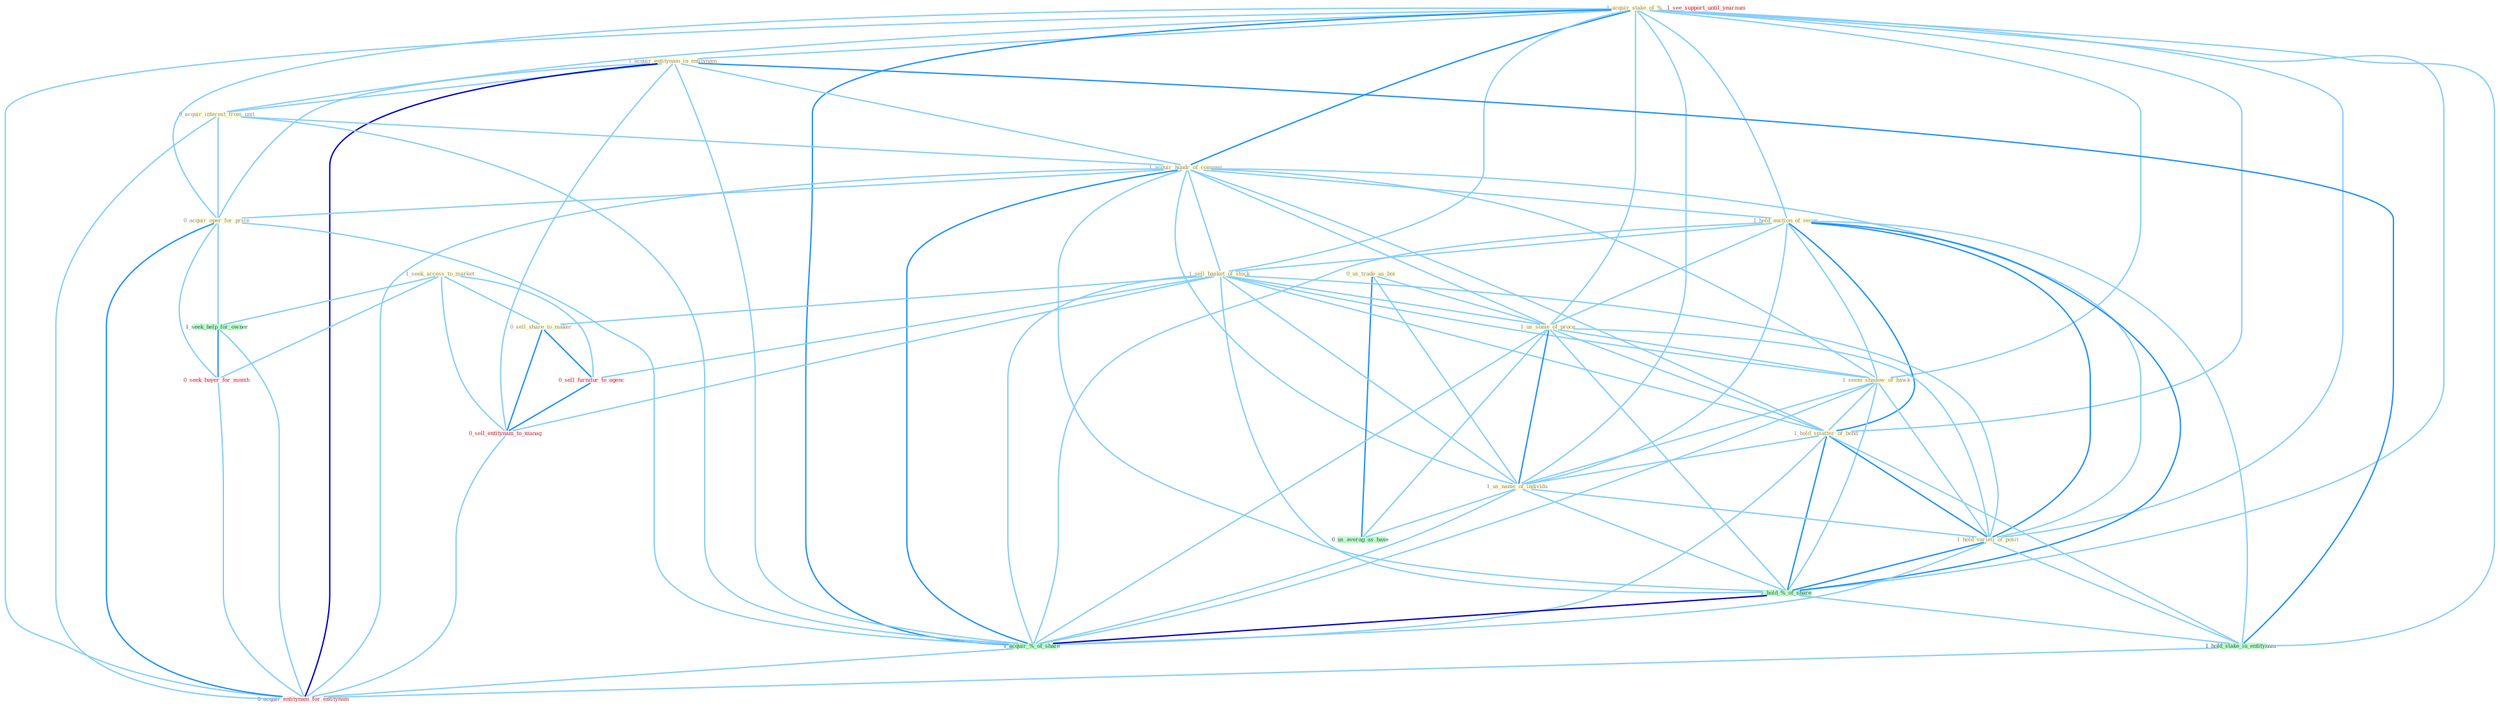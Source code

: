 Graph G{ 
    node
    [shape=polygon,style=filled,width=.5,height=.06,color="#BDFCC9",fixedsize=true,fontsize=4,
    fontcolor="#2f4f4f"];
    {node
    [color="#ffffe0", fontcolor="#8b7d6b"] "1_acquir_stake_of_% " "1_acquir_entitynam_in_entitynam " "0_acquir_interest_from_unit " "1_seek_access_to_market " "1_acquir_hundr_of_compani " "1_hold_auction_of_secur " "0_us_trade_as_boi " "1_sell_basket_of_stock " "1_us_some_of_proce " "1_seem_shadow_of_hawk " "1_hold_smatter_of_bond " "0_sell_share_to_maker " "1_us_name_of_individu " "0_acquir_oper_for_price " "1_hold_varieti_of_posit "}
{node [color="#fff0f5", fontcolor="#b22222"] "0_seek_buyer_for_month " "1_see_support_until_yearnum " "0_sell_furnitur_to_agenc " "0_sell_entitynam_to_manag " "0_acquir_entitynam_for_entitynam "}
edge [color="#B0E2FF"];

	"1_acquir_stake_of_% " -- "1_acquir_entitynam_in_entitynam " [w="1", color="#87cefa" ];
	"1_acquir_stake_of_% " -- "0_acquir_interest_from_unit " [w="1", color="#87cefa" ];
	"1_acquir_stake_of_% " -- "1_acquir_hundr_of_compani " [w="2", color="#1e90ff" , len=0.8];
	"1_acquir_stake_of_% " -- "1_hold_auction_of_secur " [w="1", color="#87cefa" ];
	"1_acquir_stake_of_% " -- "1_sell_basket_of_stock " [w="1", color="#87cefa" ];
	"1_acquir_stake_of_% " -- "1_us_some_of_proce " [w="1", color="#87cefa" ];
	"1_acquir_stake_of_% " -- "1_seem_shadow_of_hawk " [w="1", color="#87cefa" ];
	"1_acquir_stake_of_% " -- "1_hold_smatter_of_bond " [w="1", color="#87cefa" ];
	"1_acquir_stake_of_% " -- "1_us_name_of_individu " [w="1", color="#87cefa" ];
	"1_acquir_stake_of_% " -- "0_acquir_oper_for_price " [w="1", color="#87cefa" ];
	"1_acquir_stake_of_% " -- "1_hold_varieti_of_posit " [w="1", color="#87cefa" ];
	"1_acquir_stake_of_% " -- "1_hold_%_of_share " [w="1", color="#87cefa" ];
	"1_acquir_stake_of_% " -- "1_hold_stake_in_entitynam " [w="1", color="#87cefa" ];
	"1_acquir_stake_of_% " -- "1_acquir_%_of_share " [w="2", color="#1e90ff" , len=0.8];
	"1_acquir_stake_of_% " -- "0_acquir_entitynam_for_entitynam " [w="1", color="#87cefa" ];
	"1_acquir_entitynam_in_entitynam " -- "0_acquir_interest_from_unit " [w="1", color="#87cefa" ];
	"1_acquir_entitynam_in_entitynam " -- "1_acquir_hundr_of_compani " [w="1", color="#87cefa" ];
	"1_acquir_entitynam_in_entitynam " -- "0_acquir_oper_for_price " [w="1", color="#87cefa" ];
	"1_acquir_entitynam_in_entitynam " -- "1_hold_stake_in_entitynam " [w="2", color="#1e90ff" , len=0.8];
	"1_acquir_entitynam_in_entitynam " -- "1_acquir_%_of_share " [w="1", color="#87cefa" ];
	"1_acquir_entitynam_in_entitynam " -- "0_sell_entitynam_to_manag " [w="1", color="#87cefa" ];
	"1_acquir_entitynam_in_entitynam " -- "0_acquir_entitynam_for_entitynam " [w="3", color="#0000cd" , len=0.6];
	"0_acquir_interest_from_unit " -- "1_acquir_hundr_of_compani " [w="1", color="#87cefa" ];
	"0_acquir_interest_from_unit " -- "0_acquir_oper_for_price " [w="1", color="#87cefa" ];
	"0_acquir_interest_from_unit " -- "1_acquir_%_of_share " [w="1", color="#87cefa" ];
	"0_acquir_interest_from_unit " -- "0_acquir_entitynam_for_entitynam " [w="1", color="#87cefa" ];
	"1_seek_access_to_market " -- "0_sell_share_to_maker " [w="1", color="#87cefa" ];
	"1_seek_access_to_market " -- "1_seek_help_for_owner " [w="1", color="#87cefa" ];
	"1_seek_access_to_market " -- "0_seek_buyer_for_month " [w="1", color="#87cefa" ];
	"1_seek_access_to_market " -- "0_sell_furnitur_to_agenc " [w="1", color="#87cefa" ];
	"1_seek_access_to_market " -- "0_sell_entitynam_to_manag " [w="1", color="#87cefa" ];
	"1_acquir_hundr_of_compani " -- "1_hold_auction_of_secur " [w="1", color="#87cefa" ];
	"1_acquir_hundr_of_compani " -- "1_sell_basket_of_stock " [w="1", color="#87cefa" ];
	"1_acquir_hundr_of_compani " -- "1_us_some_of_proce " [w="1", color="#87cefa" ];
	"1_acquir_hundr_of_compani " -- "1_seem_shadow_of_hawk " [w="1", color="#87cefa" ];
	"1_acquir_hundr_of_compani " -- "1_hold_smatter_of_bond " [w="1", color="#87cefa" ];
	"1_acquir_hundr_of_compani " -- "1_us_name_of_individu " [w="1", color="#87cefa" ];
	"1_acquir_hundr_of_compani " -- "0_acquir_oper_for_price " [w="1", color="#87cefa" ];
	"1_acquir_hundr_of_compani " -- "1_hold_varieti_of_posit " [w="1", color="#87cefa" ];
	"1_acquir_hundr_of_compani " -- "1_hold_%_of_share " [w="1", color="#87cefa" ];
	"1_acquir_hundr_of_compani " -- "1_acquir_%_of_share " [w="2", color="#1e90ff" , len=0.8];
	"1_acquir_hundr_of_compani " -- "0_acquir_entitynam_for_entitynam " [w="1", color="#87cefa" ];
	"1_hold_auction_of_secur " -- "1_sell_basket_of_stock " [w="1", color="#87cefa" ];
	"1_hold_auction_of_secur " -- "1_us_some_of_proce " [w="1", color="#87cefa" ];
	"1_hold_auction_of_secur " -- "1_seem_shadow_of_hawk " [w="1", color="#87cefa" ];
	"1_hold_auction_of_secur " -- "1_hold_smatter_of_bond " [w="2", color="#1e90ff" , len=0.8];
	"1_hold_auction_of_secur " -- "1_us_name_of_individu " [w="1", color="#87cefa" ];
	"1_hold_auction_of_secur " -- "1_hold_varieti_of_posit " [w="2", color="#1e90ff" , len=0.8];
	"1_hold_auction_of_secur " -- "1_hold_%_of_share " [w="2", color="#1e90ff" , len=0.8];
	"1_hold_auction_of_secur " -- "1_hold_stake_in_entitynam " [w="1", color="#87cefa" ];
	"1_hold_auction_of_secur " -- "1_acquir_%_of_share " [w="1", color="#87cefa" ];
	"0_us_trade_as_boi " -- "1_us_some_of_proce " [w="1", color="#87cefa" ];
	"0_us_trade_as_boi " -- "1_us_name_of_individu " [w="1", color="#87cefa" ];
	"0_us_trade_as_boi " -- "0_us_averag_as_base " [w="2", color="#1e90ff" , len=0.8];
	"1_sell_basket_of_stock " -- "1_us_some_of_proce " [w="1", color="#87cefa" ];
	"1_sell_basket_of_stock " -- "1_seem_shadow_of_hawk " [w="1", color="#87cefa" ];
	"1_sell_basket_of_stock " -- "1_hold_smatter_of_bond " [w="1", color="#87cefa" ];
	"1_sell_basket_of_stock " -- "0_sell_share_to_maker " [w="1", color="#87cefa" ];
	"1_sell_basket_of_stock " -- "1_us_name_of_individu " [w="1", color="#87cefa" ];
	"1_sell_basket_of_stock " -- "1_hold_varieti_of_posit " [w="1", color="#87cefa" ];
	"1_sell_basket_of_stock " -- "1_hold_%_of_share " [w="1", color="#87cefa" ];
	"1_sell_basket_of_stock " -- "1_acquir_%_of_share " [w="1", color="#87cefa" ];
	"1_sell_basket_of_stock " -- "0_sell_furnitur_to_agenc " [w="1", color="#87cefa" ];
	"1_sell_basket_of_stock " -- "0_sell_entitynam_to_manag " [w="1", color="#87cefa" ];
	"1_us_some_of_proce " -- "1_seem_shadow_of_hawk " [w="1", color="#87cefa" ];
	"1_us_some_of_proce " -- "1_hold_smatter_of_bond " [w="1", color="#87cefa" ];
	"1_us_some_of_proce " -- "1_us_name_of_individu " [w="2", color="#1e90ff" , len=0.8];
	"1_us_some_of_proce " -- "1_hold_varieti_of_posit " [w="1", color="#87cefa" ];
	"1_us_some_of_proce " -- "1_hold_%_of_share " [w="1", color="#87cefa" ];
	"1_us_some_of_proce " -- "1_acquir_%_of_share " [w="1", color="#87cefa" ];
	"1_us_some_of_proce " -- "0_us_averag_as_base " [w="1", color="#87cefa" ];
	"1_seem_shadow_of_hawk " -- "1_hold_smatter_of_bond " [w="1", color="#87cefa" ];
	"1_seem_shadow_of_hawk " -- "1_us_name_of_individu " [w="1", color="#87cefa" ];
	"1_seem_shadow_of_hawk " -- "1_hold_varieti_of_posit " [w="1", color="#87cefa" ];
	"1_seem_shadow_of_hawk " -- "1_hold_%_of_share " [w="1", color="#87cefa" ];
	"1_seem_shadow_of_hawk " -- "1_acquir_%_of_share " [w="1", color="#87cefa" ];
	"1_hold_smatter_of_bond " -- "1_us_name_of_individu " [w="1", color="#87cefa" ];
	"1_hold_smatter_of_bond " -- "1_hold_varieti_of_posit " [w="2", color="#1e90ff" , len=0.8];
	"1_hold_smatter_of_bond " -- "1_hold_%_of_share " [w="2", color="#1e90ff" , len=0.8];
	"1_hold_smatter_of_bond " -- "1_hold_stake_in_entitynam " [w="1", color="#87cefa" ];
	"1_hold_smatter_of_bond " -- "1_acquir_%_of_share " [w="1", color="#87cefa" ];
	"0_sell_share_to_maker " -- "0_sell_furnitur_to_agenc " [w="2", color="#1e90ff" , len=0.8];
	"0_sell_share_to_maker " -- "0_sell_entitynam_to_manag " [w="2", color="#1e90ff" , len=0.8];
	"1_us_name_of_individu " -- "1_hold_varieti_of_posit " [w="1", color="#87cefa" ];
	"1_us_name_of_individu " -- "1_hold_%_of_share " [w="1", color="#87cefa" ];
	"1_us_name_of_individu " -- "1_acquir_%_of_share " [w="1", color="#87cefa" ];
	"1_us_name_of_individu " -- "0_us_averag_as_base " [w="1", color="#87cefa" ];
	"0_acquir_oper_for_price " -- "1_seek_help_for_owner " [w="1", color="#87cefa" ];
	"0_acquir_oper_for_price " -- "0_seek_buyer_for_month " [w="1", color="#87cefa" ];
	"0_acquir_oper_for_price " -- "1_acquir_%_of_share " [w="1", color="#87cefa" ];
	"0_acquir_oper_for_price " -- "0_acquir_entitynam_for_entitynam " [w="2", color="#1e90ff" , len=0.8];
	"1_hold_varieti_of_posit " -- "1_hold_%_of_share " [w="2", color="#1e90ff" , len=0.8];
	"1_hold_varieti_of_posit " -- "1_hold_stake_in_entitynam " [w="1", color="#87cefa" ];
	"1_hold_varieti_of_posit " -- "1_acquir_%_of_share " [w="1", color="#87cefa" ];
	"1_hold_%_of_share " -- "1_hold_stake_in_entitynam " [w="1", color="#87cefa" ];
	"1_hold_%_of_share " -- "1_acquir_%_of_share " [w="3", color="#0000cd" , len=0.6];
	"1_hold_stake_in_entitynam " -- "0_acquir_entitynam_for_entitynam " [w="1", color="#87cefa" ];
	"1_seek_help_for_owner " -- "0_seek_buyer_for_month " [w="2", color="#1e90ff" , len=0.8];
	"1_seek_help_for_owner " -- "0_acquir_entitynam_for_entitynam " [w="1", color="#87cefa" ];
	"0_seek_buyer_for_month " -- "0_acquir_entitynam_for_entitynam " [w="1", color="#87cefa" ];
	"1_acquir_%_of_share " -- "0_acquir_entitynam_for_entitynam " [w="1", color="#87cefa" ];
	"0_sell_furnitur_to_agenc " -- "0_sell_entitynam_to_manag " [w="2", color="#1e90ff" , len=0.8];
	"0_sell_entitynam_to_manag " -- "0_acquir_entitynam_for_entitynam " [w="1", color="#87cefa" ];
}